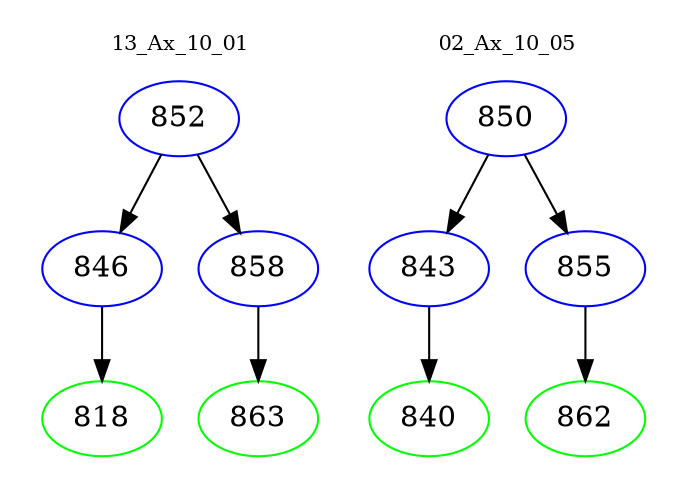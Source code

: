 digraph{
subgraph cluster_0 {
color = white
label = "13_Ax_10_01";
fontsize=10;
T0_852 [label="852", color="blue"]
T0_852 -> T0_846 [color="black"]
T0_846 [label="846", color="blue"]
T0_846 -> T0_818 [color="black"]
T0_818 [label="818", color="green"]
T0_852 -> T0_858 [color="black"]
T0_858 [label="858", color="blue"]
T0_858 -> T0_863 [color="black"]
T0_863 [label="863", color="green"]
}
subgraph cluster_1 {
color = white
label = "02_Ax_10_05";
fontsize=10;
T1_850 [label="850", color="blue"]
T1_850 -> T1_843 [color="black"]
T1_843 [label="843", color="blue"]
T1_843 -> T1_840 [color="black"]
T1_840 [label="840", color="green"]
T1_850 -> T1_855 [color="black"]
T1_855 [label="855", color="blue"]
T1_855 -> T1_862 [color="black"]
T1_862 [label="862", color="green"]
}
}
